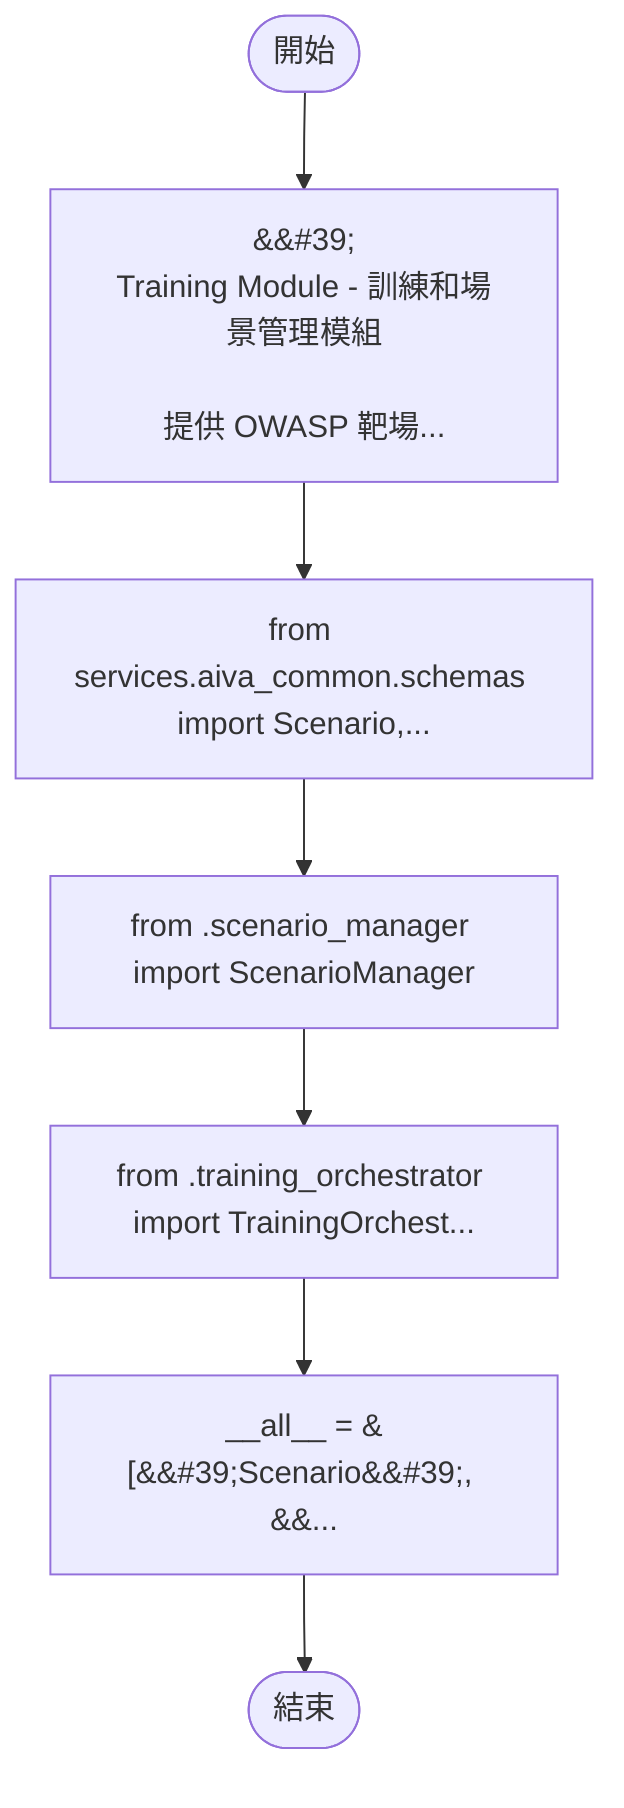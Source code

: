 flowchart TB
    n1([開始])
    n2([結束])
    n3[&amp;&#35;39;\nTraining Module - 訓練和場景管理模組\n\n提供 OWASP 靶場...]
    n4[from services.aiva_common.schemas import Scenario,...]
    n5[from .scenario_manager import ScenarioManager]
    n6[from .training_orchestrator import TrainingOrchest...]
    n7[__all__ = &#91;&amp;&#35;39;Scenario&amp;&#35;39;, &amp;&...]
    n1 --> n3
    n3 --> n4
    n4 --> n5
    n5 --> n6
    n6 --> n7
    n7 --> n2